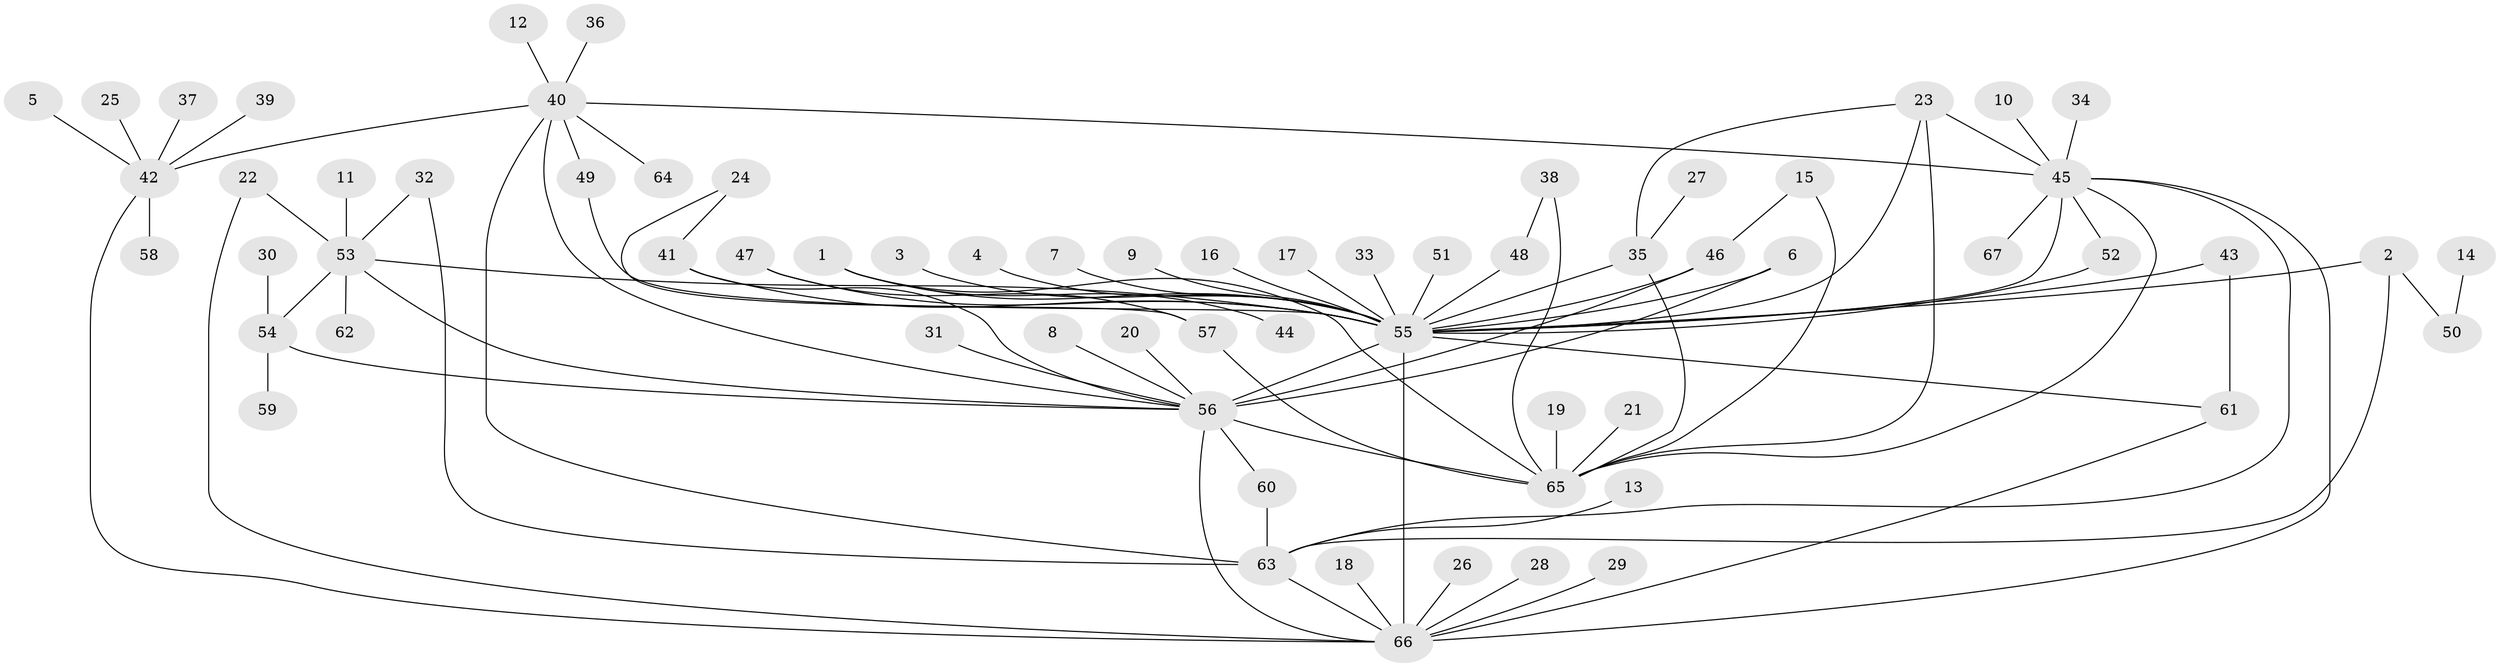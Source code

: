 // original degree distribution, {30: 0.007751937984496124, 13: 0.007751937984496124, 15: 0.007751937984496124, 9: 0.007751937984496124, 7: 0.023255813953488372, 2: 0.17054263565891473, 4: 0.08527131782945736, 6: 0.007751937984496124, 5: 0.03875968992248062, 3: 0.10077519379844961, 1: 0.5271317829457365, 8: 0.007751937984496124, 10: 0.007751937984496124}
// Generated by graph-tools (version 1.1) at 2025/49/03/09/25 03:49:51]
// undirected, 67 vertices, 95 edges
graph export_dot {
graph [start="1"]
  node [color=gray90,style=filled];
  1;
  2;
  3;
  4;
  5;
  6;
  7;
  8;
  9;
  10;
  11;
  12;
  13;
  14;
  15;
  16;
  17;
  18;
  19;
  20;
  21;
  22;
  23;
  24;
  25;
  26;
  27;
  28;
  29;
  30;
  31;
  32;
  33;
  34;
  35;
  36;
  37;
  38;
  39;
  40;
  41;
  42;
  43;
  44;
  45;
  46;
  47;
  48;
  49;
  50;
  51;
  52;
  53;
  54;
  55;
  56;
  57;
  58;
  59;
  60;
  61;
  62;
  63;
  64;
  65;
  66;
  67;
  1 -- 44 [weight=1.0];
  1 -- 55 [weight=1.0];
  1 -- 65 [weight=1.0];
  2 -- 50 [weight=1.0];
  2 -- 55 [weight=1.0];
  2 -- 63 [weight=1.0];
  3 -- 55 [weight=1.0];
  4 -- 55 [weight=1.0];
  5 -- 42 [weight=1.0];
  6 -- 55 [weight=1.0];
  6 -- 56 [weight=1.0];
  7 -- 55 [weight=1.0];
  8 -- 56 [weight=1.0];
  9 -- 55 [weight=1.0];
  10 -- 45 [weight=1.0];
  11 -- 53 [weight=1.0];
  12 -- 40 [weight=1.0];
  13 -- 63 [weight=1.0];
  14 -- 50 [weight=1.0];
  15 -- 46 [weight=1.0];
  15 -- 65 [weight=1.0];
  16 -- 55 [weight=1.0];
  17 -- 55 [weight=1.0];
  18 -- 66 [weight=1.0];
  19 -- 65 [weight=1.0];
  20 -- 56 [weight=1.0];
  21 -- 65 [weight=1.0];
  22 -- 53 [weight=1.0];
  22 -- 66 [weight=1.0];
  23 -- 35 [weight=1.0];
  23 -- 45 [weight=1.0];
  23 -- 55 [weight=2.0];
  23 -- 65 [weight=2.0];
  24 -- 41 [weight=1.0];
  24 -- 57 [weight=1.0];
  25 -- 42 [weight=1.0];
  26 -- 66 [weight=1.0];
  27 -- 35 [weight=1.0];
  28 -- 66 [weight=1.0];
  29 -- 66 [weight=1.0];
  30 -- 54 [weight=1.0];
  31 -- 56 [weight=1.0];
  32 -- 53 [weight=1.0];
  32 -- 63 [weight=1.0];
  33 -- 55 [weight=1.0];
  34 -- 45 [weight=1.0];
  35 -- 55 [weight=1.0];
  35 -- 65 [weight=1.0];
  36 -- 40 [weight=1.0];
  37 -- 42 [weight=1.0];
  38 -- 48 [weight=1.0];
  38 -- 65 [weight=1.0];
  39 -- 42 [weight=1.0];
  40 -- 42 [weight=1.0];
  40 -- 45 [weight=1.0];
  40 -- 49 [weight=1.0];
  40 -- 56 [weight=1.0];
  40 -- 63 [weight=1.0];
  40 -- 64 [weight=1.0];
  41 -- 55 [weight=1.0];
  41 -- 56 [weight=1.0];
  42 -- 58 [weight=1.0];
  42 -- 66 [weight=1.0];
  43 -- 55 [weight=1.0];
  43 -- 61 [weight=1.0];
  45 -- 52 [weight=1.0];
  45 -- 55 [weight=1.0];
  45 -- 63 [weight=1.0];
  45 -- 65 [weight=1.0];
  45 -- 66 [weight=1.0];
  45 -- 67 [weight=1.0];
  46 -- 55 [weight=2.0];
  46 -- 56 [weight=1.0];
  47 -- 55 [weight=1.0];
  47 -- 57 [weight=1.0];
  48 -- 55 [weight=1.0];
  49 -- 55 [weight=1.0];
  51 -- 55 [weight=1.0];
  52 -- 55 [weight=1.0];
  53 -- 54 [weight=1.0];
  53 -- 55 [weight=1.0];
  53 -- 56 [weight=1.0];
  53 -- 62 [weight=1.0];
  54 -- 56 [weight=1.0];
  54 -- 59 [weight=1.0];
  55 -- 56 [weight=2.0];
  55 -- 61 [weight=1.0];
  55 -- 66 [weight=1.0];
  56 -- 60 [weight=1.0];
  56 -- 65 [weight=2.0];
  56 -- 66 [weight=1.0];
  57 -- 65 [weight=1.0];
  60 -- 63 [weight=1.0];
  61 -- 66 [weight=1.0];
  63 -- 66 [weight=1.0];
}
